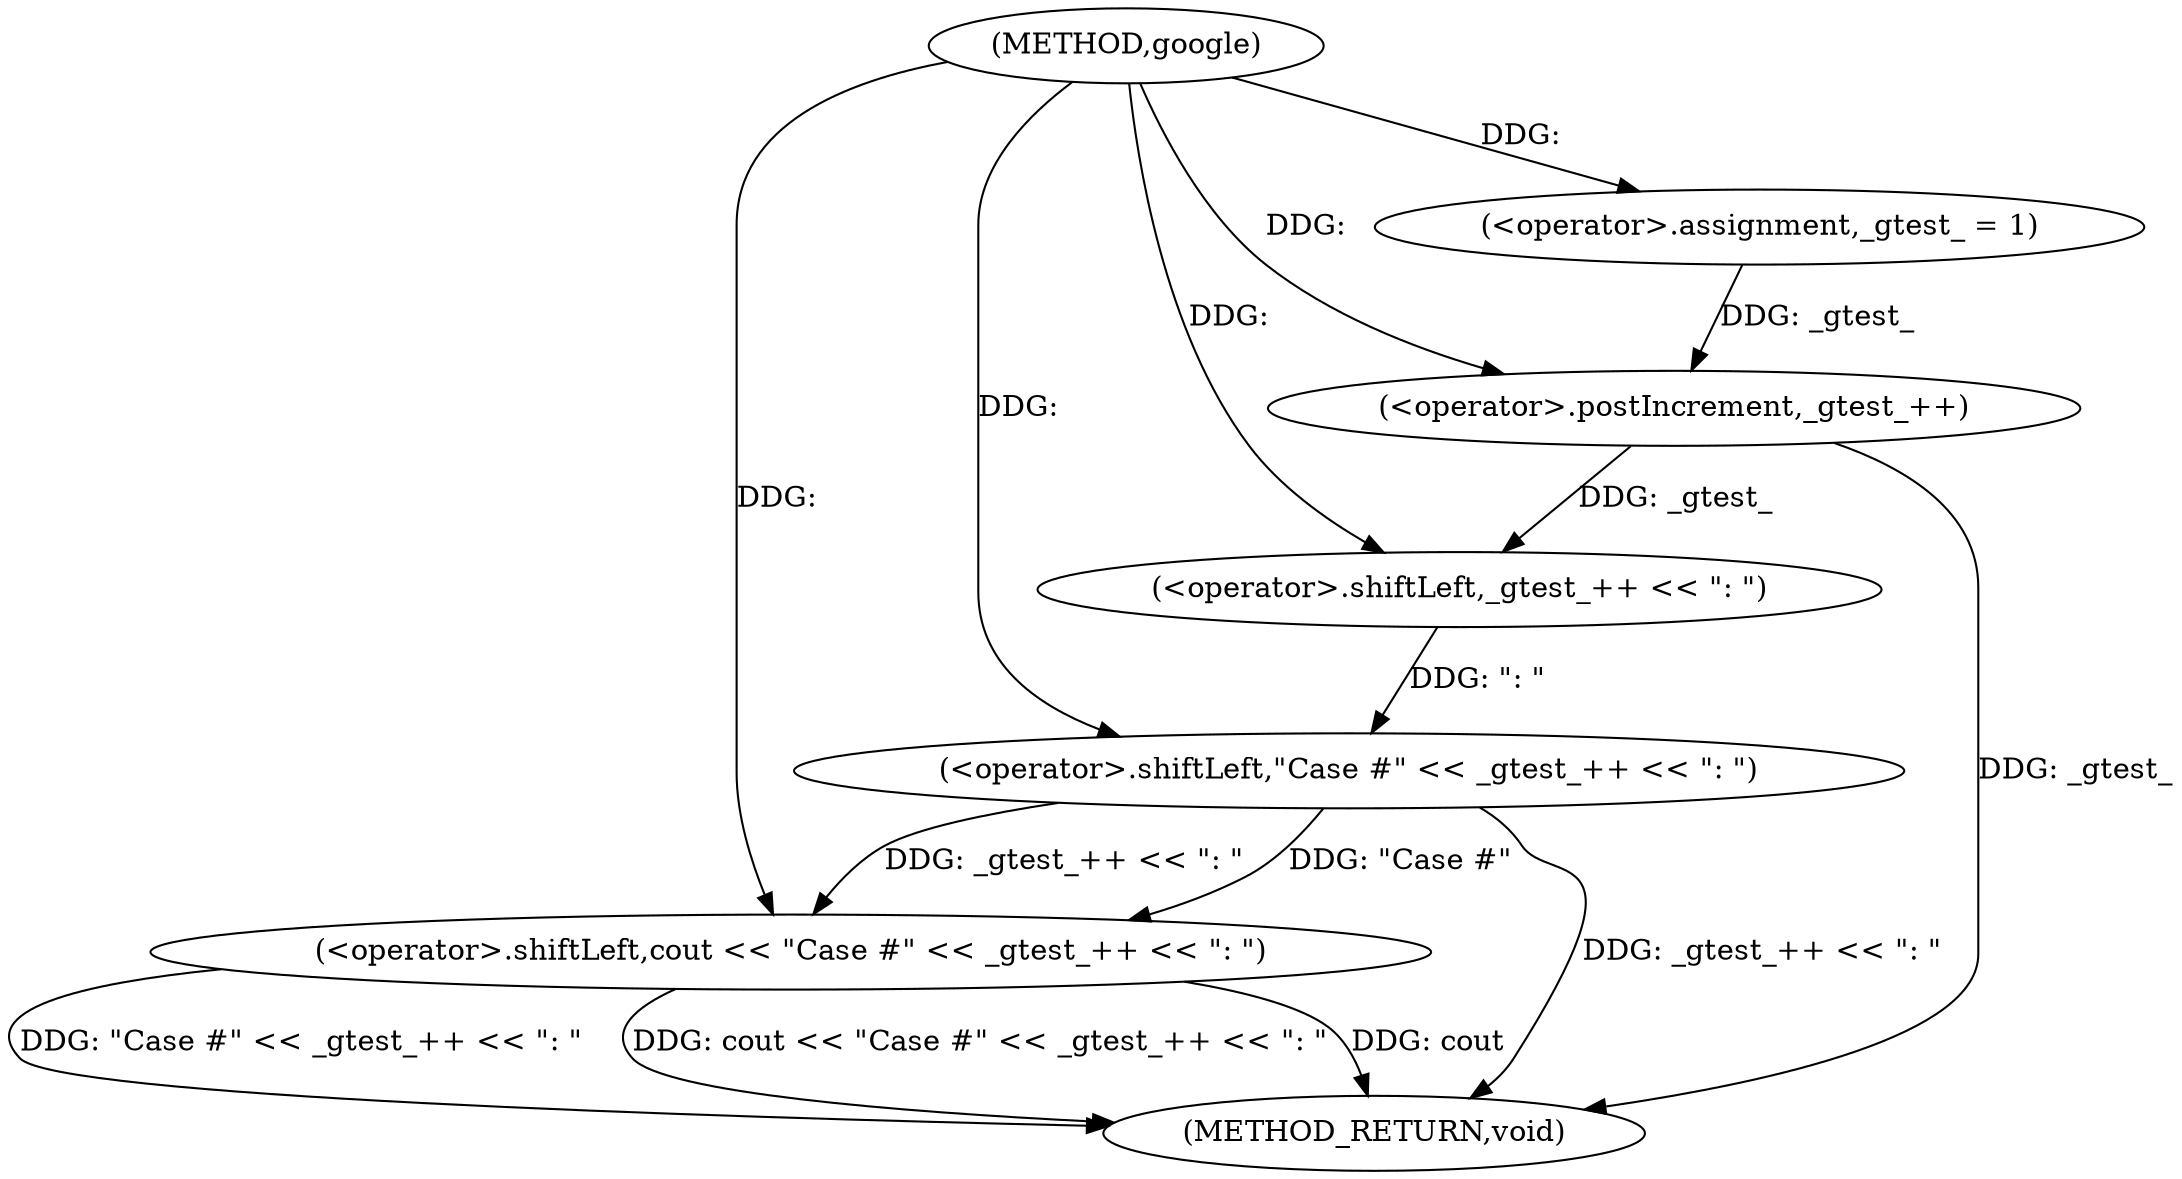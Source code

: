 digraph "google" {  
"1000110" [label = "(METHOD,google)" ]
"1000124" [label = "(METHOD_RETURN,void)" ]
"1000113" [label = "(<operator>.assignment,_gtest_ = 1)" ]
"1000116" [label = "(<operator>.shiftLeft,cout << \"Case #\" << _gtest_++ << \": \")" ]
"1000118" [label = "(<operator>.shiftLeft,\"Case #\" << _gtest_++ << \": \")" ]
"1000120" [label = "(<operator>.shiftLeft,_gtest_++ << \": \")" ]
"1000121" [label = "(<operator>.postIncrement,_gtest_++)" ]
  "1000121" -> "1000124"  [ label = "DDG: _gtest_"] 
  "1000118" -> "1000124"  [ label = "DDG: _gtest_++ << \": \""] 
  "1000116" -> "1000124"  [ label = "DDG: \"Case #\" << _gtest_++ << \": \""] 
  "1000116" -> "1000124"  [ label = "DDG: cout << \"Case #\" << _gtest_++ << \": \""] 
  "1000116" -> "1000124"  [ label = "DDG: cout"] 
  "1000110" -> "1000113"  [ label = "DDG: "] 
  "1000110" -> "1000116"  [ label = "DDG: "] 
  "1000118" -> "1000116"  [ label = "DDG: _gtest_++ << \": \""] 
  "1000118" -> "1000116"  [ label = "DDG: \"Case #\""] 
  "1000110" -> "1000118"  [ label = "DDG: "] 
  "1000120" -> "1000118"  [ label = "DDG: \": \""] 
  "1000121" -> "1000120"  [ label = "DDG: _gtest_"] 
  "1000110" -> "1000120"  [ label = "DDG: "] 
  "1000113" -> "1000121"  [ label = "DDG: _gtest_"] 
  "1000110" -> "1000121"  [ label = "DDG: "] 
}
